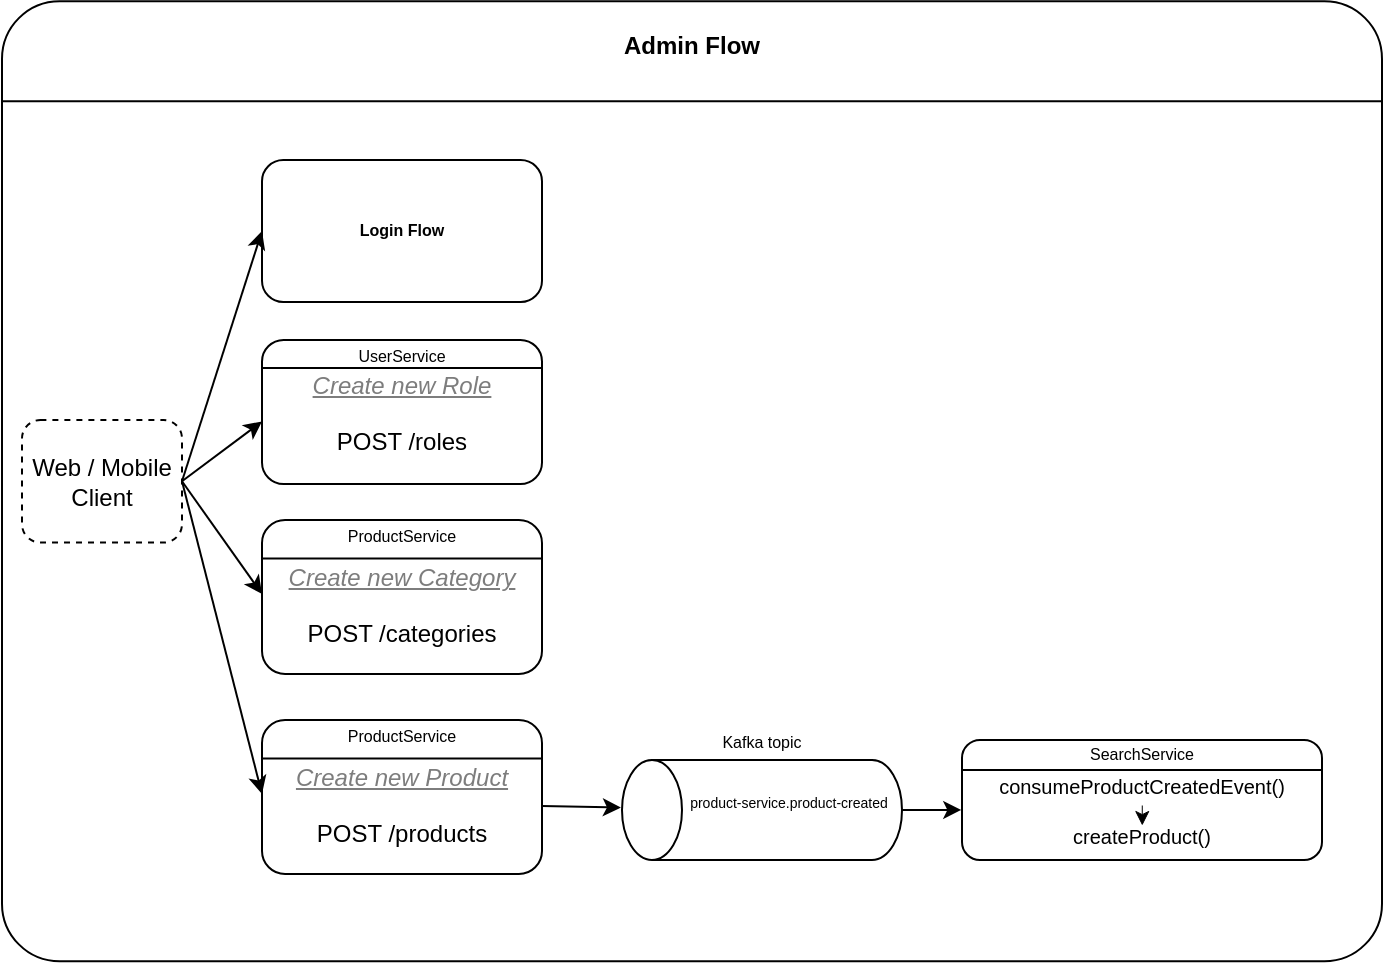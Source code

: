 <mxfile version="26.0.9">
  <diagram name="Page-1" id="ciFCiFIXFx5Jne59-s3u">
    <mxGraphModel dx="1103" dy="698" grid="1" gridSize="10" guides="1" tooltips="1" connect="1" arrows="1" fold="1" page="1" pageScale="1" pageWidth="900" pageHeight="550" math="0" shadow="0" adaptiveColors="none">
      <root>
        <mxCell id="0" />
        <mxCell id="1" parent="0" />
        <mxCell id="LOhed_DkBx6X2LechhzY-60" value="" style="group" parent="1" vertex="1" connectable="0">
          <mxGeometry x="30" y="40.64" width="690" height="480" as="geometry" />
        </mxCell>
        <mxCell id="LOhed_DkBx6X2LechhzY-2" value="" style="rounded=1;whiteSpace=wrap;html=1;container=0;arcSize=6;" parent="LOhed_DkBx6X2LechhzY-60" vertex="1">
          <mxGeometry width="690" height="480.0" as="geometry" />
        </mxCell>
        <mxCell id="LOhed_DkBx6X2LechhzY-3" value="" style="endArrow=none;html=1;rounded=0;exitX=0;exitY=0.25;exitDx=0;exitDy=0;entryX=1;entryY=0.25;entryDx=0;entryDy=0;" parent="LOhed_DkBx6X2LechhzY-60" edge="1">
          <mxGeometry width="50" height="50" relative="1" as="geometry">
            <mxPoint y="50.003" as="sourcePoint" />
            <mxPoint x="690.0" y="50.003" as="targetPoint" />
          </mxGeometry>
        </mxCell>
        <mxCell id="LOhed_DkBx6X2LechhzY-4" value="&lt;b&gt;&lt;font style=&quot;font-size: 12px;&quot;&gt;Admin Flow&lt;/font&gt;&lt;/b&gt;" style="text;html=1;align=center;verticalAlign=middle;whiteSpace=wrap;rounded=0;fontSize=8;container=0;" parent="LOhed_DkBx6X2LechhzY-60" vertex="1">
          <mxGeometry width="690.0" height="44.863" as="geometry" />
        </mxCell>
        <mxCell id="LOhed_DkBx6X2LechhzY-26" value="Web / Mobile Client" style="rounded=1;whiteSpace=wrap;html=1;dashed=1;container=0;" parent="1" vertex="1">
          <mxGeometry x="40" y="249.999" width="80" height="61.277" as="geometry" />
        </mxCell>
        <mxCell id="LOhed_DkBx6X2LechhzY-76" value="" style="group" parent="1" vertex="1" connectable="0">
          <mxGeometry x="160" y="400" width="140.0" height="77" as="geometry" />
        </mxCell>
        <mxCell id="LOhed_DkBx6X2LechhzY-68" value="" style="rounded=1;whiteSpace=wrap;html=1;container=0;" parent="LOhed_DkBx6X2LechhzY-76" vertex="1">
          <mxGeometry width="140" height="77" as="geometry" />
        </mxCell>
        <mxCell id="LOhed_DkBx6X2LechhzY-69" value="" style="endArrow=none;html=1;rounded=0;exitX=0;exitY=0.25;exitDx=0;exitDy=0;entryX=1;entryY=0.25;entryDx=0;entryDy=0;" parent="LOhed_DkBx6X2LechhzY-76" source="LOhed_DkBx6X2LechhzY-68" target="LOhed_DkBx6X2LechhzY-68" edge="1">
          <mxGeometry width="50" height="50" relative="1" as="geometry">
            <mxPoint x="10.0" y="19.78" as="sourcePoint" />
            <mxPoint x="60.24" y="-20" as="targetPoint" />
          </mxGeometry>
        </mxCell>
        <mxCell id="LOhed_DkBx6X2LechhzY-70" value="ProductService" style="text;html=1;align=center;verticalAlign=middle;whiteSpace=wrap;rounded=0;fontSize=8;container=0;" parent="LOhed_DkBx6X2LechhzY-76" vertex="1">
          <mxGeometry y="1" width="140" height="13" as="geometry" />
        </mxCell>
        <mxCell id="LOhed_DkBx6X2LechhzY-71" value="POST /products" style="text;html=1;align=center;verticalAlign=middle;whiteSpace=wrap;rounded=0;container=0;" parent="LOhed_DkBx6X2LechhzY-76" vertex="1">
          <mxGeometry y="37" width="140" height="39" as="geometry" />
        </mxCell>
        <mxCell id="LOhed_DkBx6X2LechhzY-72" value="&lt;i&gt;&lt;u&gt;Create new Product&lt;/u&gt;&lt;/i&gt;" style="text;html=1;align=center;verticalAlign=middle;whiteSpace=wrap;rounded=0;fillColor=none;gradientColor=none;dashed=1;fontColor=#7D7D7D;container=0;" parent="LOhed_DkBx6X2LechhzY-76" vertex="1">
          <mxGeometry y="20" width="140" height="17" as="geometry" />
        </mxCell>
        <mxCell id="LOhed_DkBx6X2LechhzY-77" value="" style="group" parent="1" vertex="1" connectable="0">
          <mxGeometry x="160" y="300" width="140.0" height="77" as="geometry" />
        </mxCell>
        <mxCell id="LOhed_DkBx6X2LechhzY-61" value="" style="rounded=1;whiteSpace=wrap;html=1;container=0;" parent="LOhed_DkBx6X2LechhzY-77" vertex="1">
          <mxGeometry width="140" height="77" as="geometry" />
        </mxCell>
        <mxCell id="LOhed_DkBx6X2LechhzY-75" value="" style="group" parent="LOhed_DkBx6X2LechhzY-77" vertex="1" connectable="0">
          <mxGeometry y="1" width="140.0" height="75" as="geometry" />
        </mxCell>
        <mxCell id="LOhed_DkBx6X2LechhzY-63" value="ProductService" style="text;html=1;align=center;verticalAlign=middle;whiteSpace=wrap;rounded=0;fontSize=8;container=0;" parent="LOhed_DkBx6X2LechhzY-75" vertex="1">
          <mxGeometry width="140" height="13" as="geometry" />
        </mxCell>
        <mxCell id="LOhed_DkBx6X2LechhzY-64" value="POST /categories" style="text;html=1;align=center;verticalAlign=middle;whiteSpace=wrap;rounded=0;container=0;" parent="LOhed_DkBx6X2LechhzY-75" vertex="1">
          <mxGeometry y="36" width="140" height="39" as="geometry" />
        </mxCell>
        <mxCell id="LOhed_DkBx6X2LechhzY-65" value="&lt;i&gt;&lt;u&gt;Create new Category&lt;/u&gt;&lt;/i&gt;" style="text;html=1;align=center;verticalAlign=middle;whiteSpace=wrap;rounded=0;fillColor=none;gradientColor=none;dashed=1;fontColor=#7D7D7D;container=0;" parent="LOhed_DkBx6X2LechhzY-75" vertex="1">
          <mxGeometry y="19" width="140" height="17" as="geometry" />
        </mxCell>
        <mxCell id="LOhed_DkBx6X2LechhzY-62" value="" style="endArrow=none;html=1;rounded=0;exitX=0;exitY=0.25;exitDx=0;exitDy=0;entryX=1;entryY=0.25;entryDx=0;entryDy=0;" parent="LOhed_DkBx6X2LechhzY-77" source="LOhed_DkBx6X2LechhzY-61" target="LOhed_DkBx6X2LechhzY-61" edge="1">
          <mxGeometry width="50" height="50" relative="1" as="geometry">
            <mxPoint x="10.0" y="19.78" as="sourcePoint" />
            <mxPoint x="60.24" y="-20" as="targetPoint" />
          </mxGeometry>
        </mxCell>
        <mxCell id="LOhed_DkBx6X2LechhzY-73" value="" style="group" parent="1" vertex="1" connectable="0">
          <mxGeometry x="160" y="120" width="140" height="71" as="geometry" />
        </mxCell>
        <mxCell id="LOhed_DkBx6X2LechhzY-33" value="" style="rounded=1;whiteSpace=wrap;html=1;container=0;" parent="LOhed_DkBx6X2LechhzY-73" vertex="1">
          <mxGeometry width="140.0" height="71" as="geometry" />
        </mxCell>
        <mxCell id="LOhed_DkBx6X2LechhzY-34" value="&lt;b&gt;Login Flow&lt;/b&gt;" style="text;html=1;align=center;verticalAlign=middle;whiteSpace=wrap;rounded=0;fontSize=8;container=0;" parent="LOhed_DkBx6X2LechhzY-73" vertex="1">
          <mxGeometry y="27.136" width="140.0" height="16.727" as="geometry" />
        </mxCell>
        <mxCell id="LOhed_DkBx6X2LechhzY-55" value="" style="rounded=1;whiteSpace=wrap;html=1;container=0;" parent="1" vertex="1">
          <mxGeometry x="160" y="210" width="140" height="72" as="geometry" />
        </mxCell>
        <mxCell id="LOhed_DkBx6X2LechhzY-78" value="" style="group" parent="1" vertex="1" connectable="0">
          <mxGeometry x="160" y="211" width="140" height="69" as="geometry" />
        </mxCell>
        <mxCell id="LOhed_DkBx6X2LechhzY-56" value="" style="endArrow=none;html=1;rounded=0;exitX=0;exitY=0.25;exitDx=0;exitDy=0;entryX=1;entryY=0.25;entryDx=0;entryDy=0;" parent="LOhed_DkBx6X2LechhzY-78" edge="1">
          <mxGeometry width="50" height="50" relative="1" as="geometry">
            <mxPoint y="13.0" as="sourcePoint" />
            <mxPoint x="140" y="13.0" as="targetPoint" />
          </mxGeometry>
        </mxCell>
        <mxCell id="LOhed_DkBx6X2LechhzY-57" value="UserService" style="text;html=1;align=center;verticalAlign=middle;whiteSpace=wrap;rounded=0;fontSize=8;container=0;" parent="LOhed_DkBx6X2LechhzY-78" vertex="1">
          <mxGeometry width="140" height="13" as="geometry" />
        </mxCell>
        <mxCell id="LOhed_DkBx6X2LechhzY-58" value="POST /roles" style="text;html=1;align=center;verticalAlign=middle;whiteSpace=wrap;rounded=0;container=0;" parent="LOhed_DkBx6X2LechhzY-78" vertex="1">
          <mxGeometry y="30" width="140" height="39" as="geometry" />
        </mxCell>
        <mxCell id="LOhed_DkBx6X2LechhzY-59" value="&lt;i&gt;&lt;u&gt;Create new Role&lt;/u&gt;&lt;/i&gt;" style="text;html=1;align=center;verticalAlign=middle;whiteSpace=wrap;rounded=0;fillColor=none;gradientColor=none;dashed=1;fontColor=#7D7D7D;container=0;" parent="LOhed_DkBx6X2LechhzY-78" vertex="1">
          <mxGeometry y="13" width="140" height="17" as="geometry" />
        </mxCell>
        <mxCell id="LOhed_DkBx6X2LechhzY-81" value="" style="group" parent="1" vertex="1" connectable="0">
          <mxGeometry x="340" y="400" width="140" height="70" as="geometry" />
        </mxCell>
        <mxCell id="LOhed_DkBx6X2LechhzY-82" value="" style="shape=cylinder3;whiteSpace=wrap;html=1;boundedLbl=1;backgroundOutline=1;size=15;direction=north;" parent="LOhed_DkBx6X2LechhzY-81" vertex="1">
          <mxGeometry y="20" width="140" height="50" as="geometry" />
        </mxCell>
        <mxCell id="LOhed_DkBx6X2LechhzY-83" value="&lt;font style=&quot;font-size: 8px;&quot;&gt;Kafka topic&lt;/font&gt;" style="text;html=1;align=center;verticalAlign=middle;whiteSpace=wrap;rounded=0;" parent="LOhed_DkBx6X2LechhzY-81" vertex="1">
          <mxGeometry width="140" height="20" as="geometry" />
        </mxCell>
        <mxCell id="LOhed_DkBx6X2LechhzY-84" value="&lt;font style=&quot;font-size: 7px;&quot;&gt;product-service.product-created&lt;/font&gt;" style="text;html=1;align=center;verticalAlign=middle;whiteSpace=wrap;rounded=0;" parent="LOhed_DkBx6X2LechhzY-81" vertex="1">
          <mxGeometry x="31" y="35" width="105" height="10" as="geometry" />
        </mxCell>
        <mxCell id="LOhed_DkBx6X2LechhzY-91" value="" style="group" parent="1" vertex="1" connectable="0">
          <mxGeometry x="510" y="410" width="180" height="60" as="geometry" />
        </mxCell>
        <mxCell id="LOhed_DkBx6X2LechhzY-92" value="" style="rounded=1;whiteSpace=wrap;html=1;container=0;" parent="LOhed_DkBx6X2LechhzY-91" vertex="1">
          <mxGeometry width="180" height="60" as="geometry" />
        </mxCell>
        <mxCell id="LOhed_DkBx6X2LechhzY-93" value="" style="endArrow=none;html=1;rounded=0;exitX=0;exitY=0.25;exitDx=0;exitDy=0;entryX=1;entryY=0.25;entryDx=0;entryDy=0;" parent="LOhed_DkBx6X2LechhzY-91" source="LOhed_DkBx6X2LechhzY-92" target="LOhed_DkBx6X2LechhzY-92" edge="1">
          <mxGeometry width="50" height="50" relative="1" as="geometry">
            <mxPoint x="15.0" y="19.78" as="sourcePoint" />
            <mxPoint x="90.36" y="-20" as="targetPoint" />
          </mxGeometry>
        </mxCell>
        <mxCell id="LOhed_DkBx6X2LechhzY-94" value="SearchService" style="text;html=1;align=center;verticalAlign=middle;whiteSpace=wrap;rounded=0;fontSize=8;container=0;" parent="LOhed_DkBx6X2LechhzY-91" vertex="1">
          <mxGeometry width="180" height="13" as="geometry" />
        </mxCell>
        <mxCell id="LOhed_DkBx6X2LechhzY-95" value="consumeProductCreatedEvent()" style="text;html=1;align=center;verticalAlign=middle;whiteSpace=wrap;rounded=0;container=0;fontSize=10;" parent="LOhed_DkBx6X2LechhzY-91" vertex="1">
          <mxGeometry y="15" width="180" height="15" as="geometry" />
        </mxCell>
        <mxCell id="LOhed_DkBx6X2LechhzY-96" style="edgeStyle=orthogonalEdgeStyle;orthogonalLoop=1;jettySize=auto;html=1;exitX=0.5;exitY=1;exitDx=0;exitDy=0;rounded=1;curved=0;strokeWidth=0.5;shadow=0;flowAnimation=0;" parent="LOhed_DkBx6X2LechhzY-91" edge="1">
          <mxGeometry relative="1" as="geometry">
            <mxPoint x="89.89" y="32.5" as="sourcePoint" />
            <mxPoint x="89.89" y="42.5" as="targetPoint" />
          </mxGeometry>
        </mxCell>
        <mxCell id="LOhed_DkBx6X2LechhzY-97" value="createProduct()" style="text;html=1;align=center;verticalAlign=middle;whiteSpace=wrap;rounded=0;container=0;fontSize=10;" parent="LOhed_DkBx6X2LechhzY-91" vertex="1">
          <mxGeometry y="40" width="180" height="15" as="geometry" />
        </mxCell>
        <mxCell id="LOhed_DkBx6X2LechhzY-98" value="" style="endArrow=classic;html=1;rounded=0;exitX=1;exitY=0.5;exitDx=0;exitDy=0;entryX=0;entryY=0.5;entryDx=0;entryDy=0;" parent="1" source="LOhed_DkBx6X2LechhzY-26" target="LOhed_DkBx6X2LechhzY-33" edge="1">
          <mxGeometry width="50" height="50" relative="1" as="geometry">
            <mxPoint x="100" y="220" as="sourcePoint" />
            <mxPoint x="150" y="170" as="targetPoint" />
          </mxGeometry>
        </mxCell>
        <mxCell id="LOhed_DkBx6X2LechhzY-99" value="" style="endArrow=classic;html=1;rounded=0;exitX=1;exitY=0.5;exitDx=0;exitDy=0;entryX=0;entryY=0;entryDx=0;entryDy=0;" parent="1" source="LOhed_DkBx6X2LechhzY-26" target="LOhed_DkBx6X2LechhzY-64" edge="1">
          <mxGeometry width="50" height="50" relative="1" as="geometry">
            <mxPoint x="100" y="400" as="sourcePoint" />
            <mxPoint x="150" y="350" as="targetPoint" />
          </mxGeometry>
        </mxCell>
        <mxCell id="LOhed_DkBx6X2LechhzY-100" value="" style="endArrow=classic;html=1;rounded=0;exitX=1;exitY=0.5;exitDx=0;exitDy=0;entryX=0;entryY=0.25;entryDx=0;entryDy=0;" parent="1" source="LOhed_DkBx6X2LechhzY-26" target="LOhed_DkBx6X2LechhzY-58" edge="1">
          <mxGeometry width="50" height="50" relative="1" as="geometry">
            <mxPoint x="90" y="380" as="sourcePoint" />
            <mxPoint x="140" y="330" as="targetPoint" />
          </mxGeometry>
        </mxCell>
        <mxCell id="LOhed_DkBx6X2LechhzY-101" value="" style="endArrow=classic;html=1;rounded=0;exitX=1;exitY=0.5;exitDx=0;exitDy=0;entryX=0;entryY=0;entryDx=0;entryDy=0;" parent="1" source="LOhed_DkBx6X2LechhzY-26" target="LOhed_DkBx6X2LechhzY-71" edge="1">
          <mxGeometry width="50" height="50" relative="1" as="geometry">
            <mxPoint x="90" y="390" as="sourcePoint" />
            <mxPoint x="140" y="340" as="targetPoint" />
          </mxGeometry>
        </mxCell>
        <mxCell id="LOhed_DkBx6X2LechhzY-102" value="" style="endArrow=classic;html=1;rounded=0;exitX=1;exitY=0;exitDx=0;exitDy=0;entryX=0.524;entryY=-0.004;entryDx=0;entryDy=0;entryPerimeter=0;" parent="1" target="LOhed_DkBx6X2LechhzY-82" edge="1">
          <mxGeometry width="50" height="50" relative="1" as="geometry">
            <mxPoint x="300" y="443" as="sourcePoint" />
            <mxPoint x="341.12" y="442.6" as="targetPoint" />
          </mxGeometry>
        </mxCell>
        <mxCell id="LOhed_DkBx6X2LechhzY-103" value="" style="endArrow=classic;html=1;rounded=0;exitX=0.5;exitY=1;exitDx=0;exitDy=0;exitPerimeter=0;entryX=-0.002;entryY=0.583;entryDx=0;entryDy=0;entryPerimeter=0;" parent="1" source="LOhed_DkBx6X2LechhzY-82" target="LOhed_DkBx6X2LechhzY-92" edge="1">
          <mxGeometry width="50" height="50" relative="1" as="geometry">
            <mxPoint x="470" y="530" as="sourcePoint" />
            <mxPoint x="500" y="400" as="targetPoint" />
          </mxGeometry>
        </mxCell>
      </root>
    </mxGraphModel>
  </diagram>
</mxfile>

